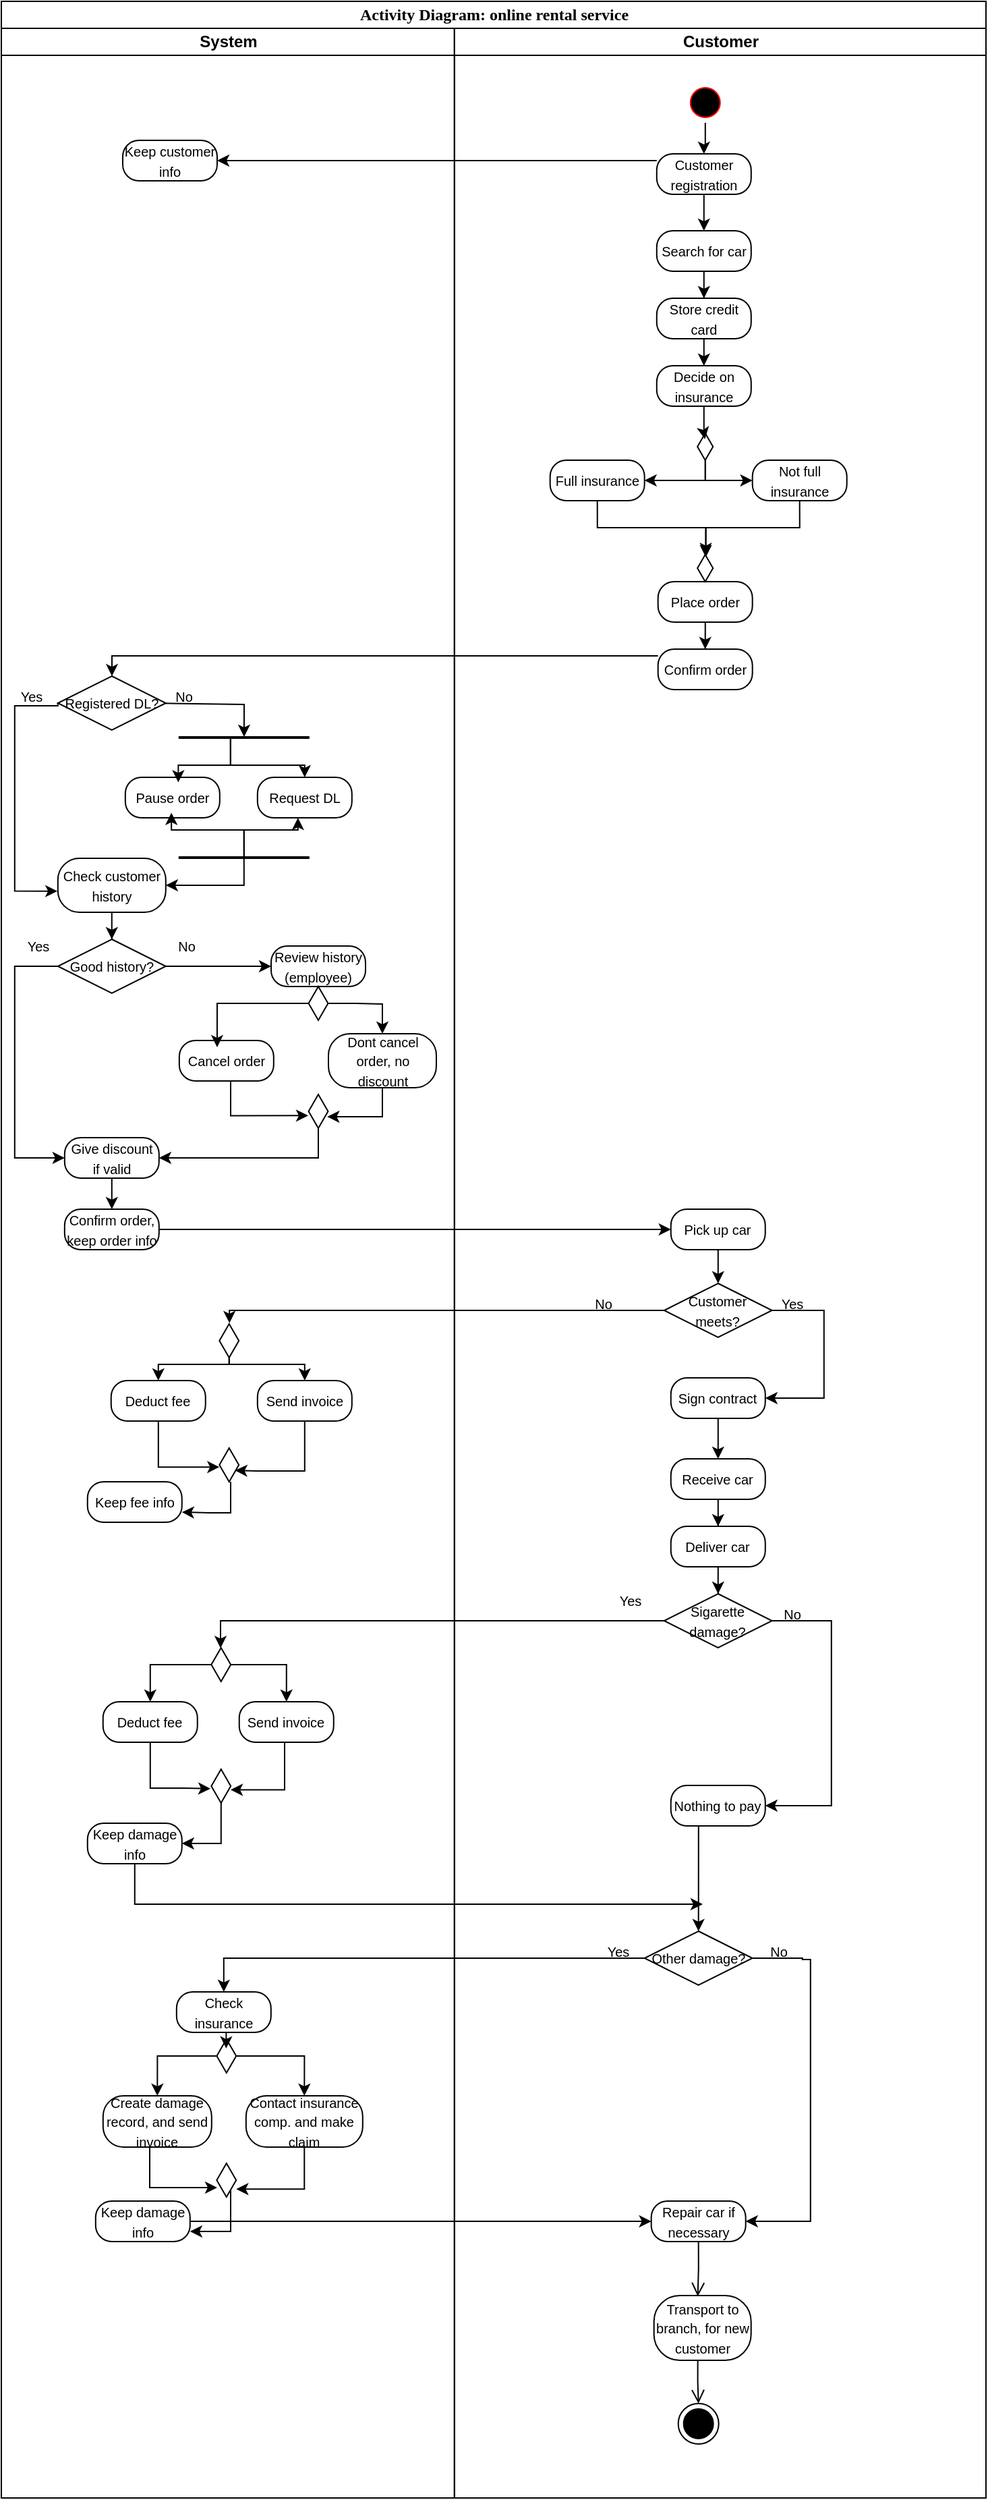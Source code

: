 <mxfile version="24.7.8">
  <diagram name="Page-1" id="0783ab3e-0a74-02c8-0abd-f7b4e66b4bec">
    <mxGraphModel dx="2044" dy="877" grid="1" gridSize="10" guides="1" tooltips="1" connect="1" arrows="1" fold="1" page="1" pageScale="1" pageWidth="850" pageHeight="1100" background="none" math="0" shadow="0">
      <root>
        <mxCell id="0" />
        <mxCell id="1" parent="0" />
        <mxCell id="1c1d494c118603dd-1" value="Activity Diagram: online rental service" style="swimlane;html=1;childLayout=stackLayout;startSize=20;rounded=0;shadow=0;comic=0;labelBackgroundColor=none;strokeWidth=1;fontFamily=Verdana;fontSize=12;align=center;" parent="1" vertex="1">
          <mxGeometry x="-210" y="20" width="730" height="1850" as="geometry" />
        </mxCell>
        <mxCell id="1c1d494c118603dd-2" value="System" style="swimlane;html=1;startSize=20;" parent="1c1d494c118603dd-1" vertex="1">
          <mxGeometry y="20" width="335.91" height="1830" as="geometry" />
        </mxCell>
        <mxCell id="yVqaCawpZ9pNyyLfmOrw-1" value="&lt;span style=&quot;font-size: 10px;&quot;&gt;Keep customer info&lt;/span&gt;" style="rounded=1;whiteSpace=wrap;html=1;arcSize=40;fontColor=#000000;fillColor=#FFFFFF;strokeColor=#050000;" parent="1c1d494c118603dd-2" vertex="1">
          <mxGeometry x="90" y="83" width="70" height="30" as="geometry" />
        </mxCell>
        <mxCell id="yVqaCawpZ9pNyyLfmOrw-68" style="edgeStyle=orthogonalEdgeStyle;rounded=0;orthogonalLoop=1;jettySize=auto;html=1;" parent="1c1d494c118603dd-2" edge="1">
          <mxGeometry relative="1" as="geometry">
            <mxPoint x="179.97" y="525" as="targetPoint" />
            <mxPoint x="109.905" y="500.032" as="sourcePoint" />
            <Array as="points">
              <mxPoint x="179.92" y="501" />
            </Array>
          </mxGeometry>
        </mxCell>
        <mxCell id="yVqaCawpZ9pNyyLfmOrw-69" value="&lt;font style=&quot;font-size: 10px;&quot;&gt;Registered DL?&lt;/font&gt;" style="rhombus;whiteSpace=wrap;html=1;fontColor=#000000;fillColor=#FFFFFF;strokeColor=#000000;" parent="1c1d494c118603dd-2" vertex="1">
          <mxGeometry x="41.91" y="480" width="80" height="40" as="geometry" />
        </mxCell>
        <mxCell id="yVqaCawpZ9pNyyLfmOrw-70" style="edgeStyle=orthogonalEdgeStyle;rounded=0;orthogonalLoop=1;jettySize=auto;html=1;" parent="1c1d494c118603dd-2" source="yVqaCawpZ9pNyyLfmOrw-80" target="yVqaCawpZ9pNyyLfmOrw-72" edge="1">
          <mxGeometry relative="1" as="geometry">
            <Array as="points">
              <mxPoint x="179.91" y="635" />
            </Array>
          </mxGeometry>
        </mxCell>
        <mxCell id="yVqaCawpZ9pNyyLfmOrw-71" style="edgeStyle=orthogonalEdgeStyle;rounded=0;orthogonalLoop=1;jettySize=auto;html=1;entryX=0.5;entryY=0;entryDx=0;entryDy=0;" parent="1c1d494c118603dd-2" source="yVqaCawpZ9pNyyLfmOrw-72" target="yVqaCawpZ9pNyyLfmOrw-86" edge="1">
          <mxGeometry relative="1" as="geometry" />
        </mxCell>
        <mxCell id="yVqaCawpZ9pNyyLfmOrw-72" value="&lt;span style=&quot;font-size: 10px;&quot;&gt;Check customer history&lt;/span&gt;" style="rounded=1;whiteSpace=wrap;html=1;arcSize=40;fontColor=#000000;fillColor=#FFFFFF;strokeColor=#050000;" parent="1c1d494c118603dd-2" vertex="1">
          <mxGeometry x="41.91" y="615" width="80" height="40" as="geometry" />
        </mxCell>
        <mxCell id="yVqaCawpZ9pNyyLfmOrw-73" style="edgeStyle=orthogonalEdgeStyle;rounded=0;orthogonalLoop=1;jettySize=auto;html=1;entryX=-0.004;entryY=0.608;entryDx=0;entryDy=0;entryPerimeter=0;exitX=0;exitY=0.5;exitDx=0;exitDy=0;" parent="1c1d494c118603dd-2" source="yVqaCawpZ9pNyyLfmOrw-69" target="yVqaCawpZ9pNyyLfmOrw-72" edge="1">
          <mxGeometry relative="1" as="geometry">
            <Array as="points">
              <mxPoint x="41.92" y="502" />
              <mxPoint x="9.92" y="502" />
              <mxPoint x="9.92" y="639" />
            </Array>
          </mxGeometry>
        </mxCell>
        <mxCell id="yVqaCawpZ9pNyyLfmOrw-74" value="&lt;font style=&quot;font-size: 10px;&quot;&gt;Yes&lt;/font&gt;" style="text;html=1;align=center;verticalAlign=middle;resizable=0;points=[];autosize=1;strokeColor=none;fillColor=none;" parent="1c1d494c118603dd-2" vertex="1">
          <mxGeometry x="1.91" y="480" width="40" height="30" as="geometry" />
        </mxCell>
        <mxCell id="yVqaCawpZ9pNyyLfmOrw-75" style="edgeStyle=orthogonalEdgeStyle;rounded=0;orthogonalLoop=1;jettySize=auto;html=1;curved=0;entryX=0.5;entryY=0;entryDx=0;entryDy=0;" parent="1c1d494c118603dd-2" source="yVqaCawpZ9pNyyLfmOrw-76" target="yVqaCawpZ9pNyyLfmOrw-78" edge="1">
          <mxGeometry relative="1" as="geometry">
            <Array as="points">
              <mxPoint x="169.91" y="546" />
              <mxPoint x="224.91" y="546" />
            </Array>
          </mxGeometry>
        </mxCell>
        <mxCell id="yVqaCawpZ9pNyyLfmOrw-76" value="" style="html=1;points=[[0,0,0,0,5],[0,1,0,0,-5],[1,0,0,0,5],[1,1,0,0,-5]];perimeter=orthogonalPerimeter;outlineConnect=0;targetShapes=umlLifeline;portConstraint=eastwest;newEdgeStyle={&quot;curved&quot;:0,&quot;rounded&quot;:0};fillColor=#030303;direction=south;spacing=2;" parent="1c1d494c118603dd-2" vertex="1">
          <mxGeometry x="131.91" y="525" width="96" height="1" as="geometry" />
        </mxCell>
        <mxCell id="yVqaCawpZ9pNyyLfmOrw-77" value="&lt;font style=&quot;font-size: 10px;&quot;&gt;Pause order&lt;/font&gt;" style="rounded=1;whiteSpace=wrap;html=1;arcSize=40;fontColor=#000000;fillColor=#FFFFFF;strokeColor=#050000;" parent="1c1d494c118603dd-2" vertex="1">
          <mxGeometry x="91.91" y="555" width="70" height="30" as="geometry" />
        </mxCell>
        <mxCell id="yVqaCawpZ9pNyyLfmOrw-78" value="&lt;font style=&quot;font-size: 10px;&quot;&gt;Request DL&lt;/font&gt;" style="rounded=1;whiteSpace=wrap;html=1;arcSize=40;fontColor=#000000;fillColor=#FFFFFF;strokeColor=#050000;" parent="1c1d494c118603dd-2" vertex="1">
          <mxGeometry x="189.91" y="555" width="70" height="30" as="geometry" />
        </mxCell>
        <mxCell id="yVqaCawpZ9pNyyLfmOrw-79" style="edgeStyle=orthogonalEdgeStyle;rounded=0;orthogonalLoop=1;jettySize=auto;html=1;curved=0;entryX=0.561;entryY=0.123;entryDx=0;entryDy=0;entryPerimeter=0;" parent="1c1d494c118603dd-2" source="yVqaCawpZ9pNyyLfmOrw-76" target="yVqaCawpZ9pNyyLfmOrw-77" edge="1">
          <mxGeometry relative="1" as="geometry">
            <Array as="points">
              <mxPoint x="169.91" y="546" />
              <mxPoint x="130.91" y="546" />
            </Array>
          </mxGeometry>
        </mxCell>
        <mxCell id="yVqaCawpZ9pNyyLfmOrw-80" value="" style="html=1;points=[[0,0,0,0,5],[0,1,0,0,-5],[1,0,0,0,5],[1,1,0,0,-5]];perimeter=orthogonalPerimeter;outlineConnect=0;targetShapes=umlLifeline;portConstraint=eastwest;newEdgeStyle={&quot;curved&quot;:0,&quot;rounded&quot;:0};fillColor=#030303;direction=south;spacing=2;" parent="1c1d494c118603dd-2" vertex="1">
          <mxGeometry x="131.91" y="614" width="96" height="1" as="geometry" />
        </mxCell>
        <mxCell id="yVqaCawpZ9pNyyLfmOrw-81" style="edgeStyle=orthogonalEdgeStyle;rounded=0;orthogonalLoop=1;jettySize=auto;html=1;curved=0;" parent="1c1d494c118603dd-2" source="yVqaCawpZ9pNyyLfmOrw-80" target="yVqaCawpZ9pNyyLfmOrw-78" edge="1">
          <mxGeometry relative="1" as="geometry">
            <Array as="points">
              <mxPoint x="179.91" y="594" />
              <mxPoint x="219.91" y="594" />
            </Array>
          </mxGeometry>
        </mxCell>
        <mxCell id="yVqaCawpZ9pNyyLfmOrw-82" style="edgeStyle=orthogonalEdgeStyle;rounded=0;orthogonalLoop=1;jettySize=auto;html=1;curved=0;entryX=0.488;entryY=0.875;entryDx=0;entryDy=0;entryPerimeter=0;" parent="1c1d494c118603dd-2" source="yVqaCawpZ9pNyyLfmOrw-80" target="yVqaCawpZ9pNyyLfmOrw-77" edge="1">
          <mxGeometry relative="1" as="geometry">
            <Array as="points">
              <mxPoint x="179.91" y="594" />
              <mxPoint x="125.91" y="594" />
            </Array>
          </mxGeometry>
        </mxCell>
        <mxCell id="yVqaCawpZ9pNyyLfmOrw-83" value="&lt;font style=&quot;font-size: 10px;&quot;&gt;Confirm order, keep order info&lt;/font&gt;" style="rounded=1;whiteSpace=wrap;html=1;arcSize=40;fontColor=#000000;fillColor=#FFFFFF;strokeColor=#050000;" parent="1c1d494c118603dd-2" vertex="1">
          <mxGeometry x="46.91" y="875" width="70" height="30" as="geometry" />
        </mxCell>
        <mxCell id="yVqaCawpZ9pNyyLfmOrw-84" style="edgeStyle=orthogonalEdgeStyle;rounded=0;orthogonalLoop=1;jettySize=auto;html=1;entryX=0;entryY=0.5;entryDx=0;entryDy=0;" parent="1c1d494c118603dd-2" source="yVqaCawpZ9pNyyLfmOrw-86" target="yVqaCawpZ9pNyyLfmOrw-90" edge="1">
          <mxGeometry relative="1" as="geometry">
            <mxPoint x="9.91" y="835" as="targetPoint" />
            <Array as="points">
              <mxPoint x="9.92" y="695" />
              <mxPoint x="9.92" y="837" />
            </Array>
          </mxGeometry>
        </mxCell>
        <mxCell id="yVqaCawpZ9pNyyLfmOrw-124" style="edgeStyle=orthogonalEdgeStyle;rounded=0;orthogonalLoop=1;jettySize=auto;html=1;entryX=0;entryY=0.5;entryDx=0;entryDy=0;" parent="1c1d494c118603dd-2" source="yVqaCawpZ9pNyyLfmOrw-86" target="yVqaCawpZ9pNyyLfmOrw-91" edge="1">
          <mxGeometry relative="1" as="geometry" />
        </mxCell>
        <mxCell id="yVqaCawpZ9pNyyLfmOrw-86" value="&lt;font style=&quot;font-size: 10px;&quot;&gt;Good history?&lt;/font&gt;" style="rhombus;whiteSpace=wrap;html=1;" parent="1c1d494c118603dd-2" vertex="1">
          <mxGeometry x="41.91" y="675" width="80" height="40" as="geometry" />
        </mxCell>
        <mxCell id="yVqaCawpZ9pNyyLfmOrw-87" value="&lt;font style=&quot;font-size: 10px;&quot;&gt;Yes&lt;/font&gt;" style="text;html=1;align=center;verticalAlign=middle;resizable=0;points=[];autosize=1;strokeColor=none;fillColor=none;" parent="1c1d494c118603dd-2" vertex="1">
          <mxGeometry x="6.91" y="665" width="40" height="30" as="geometry" />
        </mxCell>
        <mxCell id="yVqaCawpZ9pNyyLfmOrw-88" value="&lt;font style=&quot;font-size: 10px;&quot;&gt;No&lt;/font&gt;" style="text;html=1;align=center;verticalAlign=middle;resizable=0;points=[];autosize=1;strokeColor=none;fillColor=none;" parent="1c1d494c118603dd-2" vertex="1">
          <mxGeometry x="116.91" y="665" width="40" height="30" as="geometry" />
        </mxCell>
        <mxCell id="yVqaCawpZ9pNyyLfmOrw-89" style="edgeStyle=orthogonalEdgeStyle;rounded=0;orthogonalLoop=1;jettySize=auto;html=1;entryX=0.5;entryY=0;entryDx=0;entryDy=0;" parent="1c1d494c118603dd-2" source="yVqaCawpZ9pNyyLfmOrw-90" target="yVqaCawpZ9pNyyLfmOrw-83" edge="1">
          <mxGeometry relative="1" as="geometry" />
        </mxCell>
        <mxCell id="yVqaCawpZ9pNyyLfmOrw-90" value="&lt;span style=&quot;font-size: 10px;&quot;&gt;Give discount if valid&lt;/span&gt;" style="rounded=1;whiteSpace=wrap;html=1;arcSize=40;fontColor=#000000;fillColor=#FFFFFF;strokeColor=#050000;" parent="1c1d494c118603dd-2" vertex="1">
          <mxGeometry x="46.91" y="822" width="70" height="30" as="geometry" />
        </mxCell>
        <mxCell id="yVqaCawpZ9pNyyLfmOrw-91" value="&lt;font style=&quot;font-size: 10px;&quot;&gt;Review history (employee)&lt;/font&gt;" style="rounded=1;whiteSpace=wrap;html=1;arcSize=40;fontColor=#000000;fillColor=#FFFFFF;strokeColor=#050000;" parent="1c1d494c118603dd-2" vertex="1">
          <mxGeometry x="200.0" y="680" width="70" height="30" as="geometry" />
        </mxCell>
        <mxCell id="yVqaCawpZ9pNyyLfmOrw-92" value="&lt;font style=&quot;font-size: 10px;&quot;&gt;Cancel order&lt;/font&gt;" style="rounded=1;whiteSpace=wrap;html=1;arcSize=40;fontColor=#000000;fillColor=#FFFFFF;strokeColor=#050000;" parent="1c1d494c118603dd-2" vertex="1">
          <mxGeometry x="131.91" y="750" width="70" height="30" as="geometry" />
        </mxCell>
        <mxCell id="yVqaCawpZ9pNyyLfmOrw-93" value="" style="edgeStyle=orthogonalEdgeStyle;html=1;verticalAlign=bottom;endArrow=open;endSize=8;strokeColor=#000000;rounded=0;entryX=1;entryY=0.5;entryDx=0;entryDy=0;" parent="1c1d494c118603dd-2" edge="1">
          <mxGeometry relative="1" as="geometry">
            <mxPoint x="219.91" y="821.0" as="targetPoint" />
            <mxPoint x="219.91" y="821" as="sourcePoint" />
            <Array as="points" />
          </mxGeometry>
        </mxCell>
        <mxCell id="yVqaCawpZ9pNyyLfmOrw-127" style="edgeStyle=orthogonalEdgeStyle;rounded=0;orthogonalLoop=1;jettySize=auto;html=1;entryX=0.5;entryY=0;entryDx=0;entryDy=0;" parent="1c1d494c118603dd-2" source="yVqaCawpZ9pNyyLfmOrw-96" target="yVqaCawpZ9pNyyLfmOrw-98" edge="1">
          <mxGeometry relative="1" as="geometry">
            <Array as="points">
              <mxPoint x="263" y="723" />
              <mxPoint x="283" y="723" />
            </Array>
          </mxGeometry>
        </mxCell>
        <mxCell id="yVqaCawpZ9pNyyLfmOrw-96" value="" style="html=1;whiteSpace=wrap;aspect=fixed;shape=isoRectangle;direction=north;" parent="1c1d494c118603dd-2" vertex="1">
          <mxGeometry x="227.5" y="710" width="15" height="25" as="geometry" />
        </mxCell>
        <mxCell id="yVqaCawpZ9pNyyLfmOrw-98" value="&lt;font style=&quot;font-size: 10px;&quot;&gt;Dont cancel order, no discount&lt;/font&gt;" style="rounded=1;whiteSpace=wrap;html=1;arcSize=40;fontColor=#000000;fillColor=#FFFFFF;strokeColor=#050000;" parent="1c1d494c118603dd-2" vertex="1">
          <mxGeometry x="242.5" y="745" width="80" height="40" as="geometry" />
        </mxCell>
        <mxCell id="yVqaCawpZ9pNyyLfmOrw-130" style="edgeStyle=orthogonalEdgeStyle;rounded=0;orthogonalLoop=1;jettySize=auto;html=1;entryX=1;entryY=0.5;entryDx=0;entryDy=0;" parent="1c1d494c118603dd-2" source="yVqaCawpZ9pNyyLfmOrw-99" target="yVqaCawpZ9pNyyLfmOrw-90" edge="1">
          <mxGeometry relative="1" as="geometry">
            <Array as="points">
              <mxPoint x="235" y="837" />
            </Array>
          </mxGeometry>
        </mxCell>
        <mxCell id="yVqaCawpZ9pNyyLfmOrw-99" value="" style="html=1;whiteSpace=wrap;aspect=fixed;shape=isoRectangle;direction=north;" parent="1c1d494c118603dd-2" vertex="1">
          <mxGeometry x="227.5" y="790" width="15" height="25" as="geometry" />
        </mxCell>
        <mxCell id="yVqaCawpZ9pNyyLfmOrw-102" value="&lt;font style=&quot;font-size: 10px;&quot;&gt;No&lt;/font&gt;" style="text;html=1;align=center;verticalAlign=middle;resizable=0;points=[];autosize=1;strokeColor=none;fillColor=none;" parent="1c1d494c118603dd-2" vertex="1">
          <mxGeometry x="114.91" y="480" width="40" height="30" as="geometry" />
        </mxCell>
        <mxCell id="yVqaCawpZ9pNyyLfmOrw-126" style="edgeStyle=orthogonalEdgeStyle;rounded=0;orthogonalLoop=1;jettySize=auto;html=1;entryX=0.401;entryY=0.167;entryDx=0;entryDy=0;entryPerimeter=0;" parent="1c1d494c118603dd-2" source="yVqaCawpZ9pNyyLfmOrw-96" target="yVqaCawpZ9pNyyLfmOrw-92" edge="1">
          <mxGeometry relative="1" as="geometry" />
        </mxCell>
        <mxCell id="yVqaCawpZ9pNyyLfmOrw-128" style="edgeStyle=orthogonalEdgeStyle;rounded=0;orthogonalLoop=1;jettySize=auto;html=1;entryX=0.34;entryY=0.944;entryDx=0;entryDy=0;entryPerimeter=0;" parent="1c1d494c118603dd-2" source="yVqaCawpZ9pNyyLfmOrw-98" target="yVqaCawpZ9pNyyLfmOrw-99" edge="1">
          <mxGeometry relative="1" as="geometry" />
        </mxCell>
        <mxCell id="yVqaCawpZ9pNyyLfmOrw-129" style="edgeStyle=orthogonalEdgeStyle;rounded=0;orthogonalLoop=1;jettySize=auto;html=1;entryX=0.373;entryY=0;entryDx=0;entryDy=0;entryPerimeter=0;" parent="1c1d494c118603dd-2" source="yVqaCawpZ9pNyyLfmOrw-92" target="yVqaCawpZ9pNyyLfmOrw-99" edge="1">
          <mxGeometry relative="1" as="geometry">
            <Array as="points">
              <mxPoint x="170" y="806" />
            </Array>
          </mxGeometry>
        </mxCell>
        <mxCell id="yVqaCawpZ9pNyyLfmOrw-158" value="&lt;span style=&quot;font-size: 10px;&quot;&gt;Deduct fee&lt;/span&gt;" style="rounded=1;whiteSpace=wrap;html=1;arcSize=40;fontColor=#000000;fillColor=#FFFFFF;strokeColor=#050000;" parent="1c1d494c118603dd-2" vertex="1">
          <mxGeometry x="81.38" y="1002" width="70" height="30" as="geometry" />
        </mxCell>
        <mxCell id="yVqaCawpZ9pNyyLfmOrw-171" style="edgeStyle=orthogonalEdgeStyle;rounded=0;orthogonalLoop=1;jettySize=auto;html=1;entryX=0.5;entryY=0;entryDx=0;entryDy=0;" parent="1c1d494c118603dd-2" source="yVqaCawpZ9pNyyLfmOrw-159" target="yVqaCawpZ9pNyyLfmOrw-145" edge="1">
          <mxGeometry relative="1" as="geometry">
            <Array as="points">
              <mxPoint x="169" y="990" />
              <mxPoint x="225" y="990" />
            </Array>
          </mxGeometry>
        </mxCell>
        <mxCell id="yVqaCawpZ9pNyyLfmOrw-172" style="edgeStyle=orthogonalEdgeStyle;rounded=0;orthogonalLoop=1;jettySize=auto;html=1;entryX=0.5;entryY=0;entryDx=0;entryDy=0;" parent="1c1d494c118603dd-2" source="yVqaCawpZ9pNyyLfmOrw-159" target="yVqaCawpZ9pNyyLfmOrw-158" edge="1">
          <mxGeometry relative="1" as="geometry">
            <Array as="points">
              <mxPoint x="169" y="990" />
              <mxPoint x="116" y="990" />
            </Array>
          </mxGeometry>
        </mxCell>
        <mxCell id="yVqaCawpZ9pNyyLfmOrw-159" value="" style="html=1;whiteSpace=wrap;aspect=fixed;shape=isoRectangle;direction=north;" parent="1c1d494c118603dd-2" vertex="1">
          <mxGeometry x="161.38" y="960" width="15" height="25" as="geometry" />
        </mxCell>
        <mxCell id="yVqaCawpZ9pNyyLfmOrw-175" style="edgeStyle=orthogonalEdgeStyle;rounded=0;orthogonalLoop=1;jettySize=auto;html=1;entryX=1;entryY=0.75;entryDx=0;entryDy=0;" parent="1c1d494c118603dd-2" source="yVqaCawpZ9pNyyLfmOrw-160" target="yVqaCawpZ9pNyyLfmOrw-165" edge="1">
          <mxGeometry relative="1" as="geometry">
            <mxPoint x="168.88" y="1100" as="targetPoint" />
            <Array as="points">
              <mxPoint x="170" y="1100" />
              <mxPoint x="154" y="1100" />
            </Array>
          </mxGeometry>
        </mxCell>
        <mxCell id="yVqaCawpZ9pNyyLfmOrw-160" value="" style="html=1;whiteSpace=wrap;aspect=fixed;shape=isoRectangle;direction=north;" parent="1c1d494c118603dd-2" vertex="1">
          <mxGeometry x="161.38" y="1052" width="15" height="25" as="geometry" />
        </mxCell>
        <mxCell id="yVqaCawpZ9pNyyLfmOrw-165" value="&lt;span style=&quot;font-size: 10px;&quot;&gt;Keep fee info&lt;/span&gt;" style="rounded=1;whiteSpace=wrap;html=1;arcSize=40;fontColor=#000000;fillColor=#FFFFFF;strokeColor=#050000;" parent="1c1d494c118603dd-2" vertex="1">
          <mxGeometry x="63.88" y="1077" width="70" height="30" as="geometry" />
        </mxCell>
        <mxCell id="yVqaCawpZ9pNyyLfmOrw-145" value="&lt;span style=&quot;font-size: 10px;&quot;&gt;Send invoice&lt;/span&gt;" style="rounded=1;whiteSpace=wrap;html=1;arcSize=40;fontColor=#000000;fillColor=#FFFFFF;strokeColor=#050000;" parent="1c1d494c118603dd-2" vertex="1">
          <mxGeometry x="189.91" y="1002" width="70" height="30" as="geometry" />
        </mxCell>
        <mxCell id="yVqaCawpZ9pNyyLfmOrw-173" style="edgeStyle=orthogonalEdgeStyle;rounded=0;orthogonalLoop=1;jettySize=auto;html=1;entryX=0.337;entryY=0.797;entryDx=0;entryDy=0;entryPerimeter=0;" parent="1c1d494c118603dd-2" source="yVqaCawpZ9pNyyLfmOrw-145" target="yVqaCawpZ9pNyyLfmOrw-160" edge="1">
          <mxGeometry relative="1" as="geometry">
            <Array as="points">
              <mxPoint x="225" y="1069" />
              <mxPoint x="190" y="1069" />
            </Array>
          </mxGeometry>
        </mxCell>
        <mxCell id="yVqaCawpZ9pNyyLfmOrw-174" style="edgeStyle=orthogonalEdgeStyle;rounded=0;orthogonalLoop=1;jettySize=auto;html=1;entryX=0.437;entryY=0.019;entryDx=0;entryDy=0;entryPerimeter=0;" parent="1c1d494c118603dd-2" source="yVqaCawpZ9pNyyLfmOrw-158" target="yVqaCawpZ9pNyyLfmOrw-160" edge="1">
          <mxGeometry relative="1" as="geometry">
            <Array as="points">
              <mxPoint x="116" y="1066" />
            </Array>
          </mxGeometry>
        </mxCell>
        <mxCell id="yVqaCawpZ9pNyyLfmOrw-195" value="&lt;span style=&quot;font-size: 10px;&quot;&gt;Deduct fee&lt;/span&gt;" style="rounded=1;whiteSpace=wrap;html=1;arcSize=40;fontColor=#000000;fillColor=#FFFFFF;strokeColor=#050000;" parent="1c1d494c118603dd-2" vertex="1">
          <mxGeometry x="75.38" y="1240" width="70" height="30" as="geometry" />
        </mxCell>
        <mxCell id="yVqaCawpZ9pNyyLfmOrw-196" value="&lt;span style=&quot;font-size: 10px;&quot;&gt;Send invoice&lt;/span&gt;" style="rounded=1;whiteSpace=wrap;html=1;arcSize=40;fontColor=#000000;fillColor=#FFFFFF;strokeColor=#050000;" parent="1c1d494c118603dd-2" vertex="1">
          <mxGeometry x="176.38" y="1240" width="70" height="30" as="geometry" />
        </mxCell>
        <mxCell id="yVqaCawpZ9pNyyLfmOrw-209" style="edgeStyle=orthogonalEdgeStyle;rounded=0;orthogonalLoop=1;jettySize=auto;html=1;" parent="1c1d494c118603dd-2" source="yVqaCawpZ9pNyyLfmOrw-197" target="yVqaCawpZ9pNyyLfmOrw-195" edge="1">
          <mxGeometry relative="1" as="geometry" />
        </mxCell>
        <mxCell id="yVqaCawpZ9pNyyLfmOrw-210" style="edgeStyle=orthogonalEdgeStyle;rounded=0;orthogonalLoop=1;jettySize=auto;html=1;entryX=0.5;entryY=0;entryDx=0;entryDy=0;" parent="1c1d494c118603dd-2" source="yVqaCawpZ9pNyyLfmOrw-197" target="yVqaCawpZ9pNyyLfmOrw-196" edge="1">
          <mxGeometry relative="1" as="geometry" />
        </mxCell>
        <mxCell id="yVqaCawpZ9pNyyLfmOrw-197" value="" style="html=1;whiteSpace=wrap;aspect=fixed;shape=isoRectangle;direction=north;" parent="1c1d494c118603dd-2" vertex="1">
          <mxGeometry x="155.38" y="1200" width="15" height="25" as="geometry" />
        </mxCell>
        <mxCell id="yVqaCawpZ9pNyyLfmOrw-214" style="edgeStyle=orthogonalEdgeStyle;rounded=0;orthogonalLoop=1;jettySize=auto;html=1;entryX=1;entryY=0.5;entryDx=0;entryDy=0;" parent="1c1d494c118603dd-2" source="yVqaCawpZ9pNyyLfmOrw-198" target="yVqaCawpZ9pNyyLfmOrw-203" edge="1">
          <mxGeometry relative="1" as="geometry">
            <Array as="points">
              <mxPoint x="163" y="1345" />
            </Array>
          </mxGeometry>
        </mxCell>
        <mxCell id="yVqaCawpZ9pNyyLfmOrw-198" value="" style="html=1;whiteSpace=wrap;aspect=fixed;shape=isoRectangle;direction=north;" parent="1c1d494c118603dd-2" vertex="1">
          <mxGeometry x="155.38" y="1290" width="15" height="25" as="geometry" />
        </mxCell>
        <mxCell id="yVqaCawpZ9pNyyLfmOrw-242" style="edgeStyle=orthogonalEdgeStyle;rounded=0;orthogonalLoop=1;jettySize=auto;html=1;" parent="1c1d494c118603dd-2" source="yVqaCawpZ9pNyyLfmOrw-203" edge="1">
          <mxGeometry relative="1" as="geometry">
            <mxPoint x="520" y="1390" as="targetPoint" />
            <Array as="points">
              <mxPoint x="99" y="1390" />
            </Array>
          </mxGeometry>
        </mxCell>
        <mxCell id="yVqaCawpZ9pNyyLfmOrw-203" value="&lt;span style=&quot;font-size: 10px;&quot;&gt;Keep damage info&lt;/span&gt;" style="rounded=1;whiteSpace=wrap;html=1;arcSize=40;fontColor=#000000;fillColor=#FFFFFF;strokeColor=#050000;" parent="1c1d494c118603dd-2" vertex="1">
          <mxGeometry x="63.88" y="1330" width="70" height="30" as="geometry" />
        </mxCell>
        <mxCell id="yVqaCawpZ9pNyyLfmOrw-211" style="edgeStyle=orthogonalEdgeStyle;rounded=0;orthogonalLoop=1;jettySize=auto;html=1;entryX=0.39;entryY=0.975;entryDx=0;entryDy=0;entryPerimeter=0;" parent="1c1d494c118603dd-2" source="yVqaCawpZ9pNyyLfmOrw-196" target="yVqaCawpZ9pNyyLfmOrw-198" edge="1">
          <mxGeometry relative="1" as="geometry">
            <Array as="points">
              <mxPoint x="210" y="1305" />
            </Array>
          </mxGeometry>
        </mxCell>
        <mxCell id="yVqaCawpZ9pNyyLfmOrw-213" style="edgeStyle=orthogonalEdgeStyle;rounded=0;orthogonalLoop=1;jettySize=auto;html=1;entryX=0.423;entryY=-0.025;entryDx=0;entryDy=0;entryPerimeter=0;" parent="1c1d494c118603dd-2" source="yVqaCawpZ9pNyyLfmOrw-195" target="yVqaCawpZ9pNyyLfmOrw-198" edge="1">
          <mxGeometry relative="1" as="geometry">
            <Array as="points">
              <mxPoint x="110" y="1304" />
              <mxPoint x="135" y="1304" />
            </Array>
          </mxGeometry>
        </mxCell>
        <mxCell id="yVqaCawpZ9pNyyLfmOrw-244" value="&lt;span style=&quot;font-size: 10px;&quot;&gt;Create damage record, and send invoice&lt;/span&gt;" style="rounded=1;whiteSpace=wrap;html=1;arcSize=40;fontColor=#000000;fillColor=#FFFFFF;strokeColor=#050000;" parent="1c1d494c118603dd-2" vertex="1">
          <mxGeometry x="75.41" y="1532" width="80.5" height="38" as="geometry" />
        </mxCell>
        <mxCell id="yVqaCawpZ9pNyyLfmOrw-268" style="edgeStyle=orthogonalEdgeStyle;rounded=0;orthogonalLoop=1;jettySize=auto;html=1;entryX=0.237;entryY=0.984;entryDx=0;entryDy=0;entryPerimeter=0;" parent="1c1d494c118603dd-2" source="yVqaCawpZ9pNyyLfmOrw-245" target="yVqaCawpZ9pNyyLfmOrw-247" edge="1">
          <mxGeometry relative="1" as="geometry">
            <mxPoint x="224.66" y="1610" as="targetPoint" />
            <Array as="points">
              <mxPoint x="225" y="1601" />
            </Array>
          </mxGeometry>
        </mxCell>
        <mxCell id="yVqaCawpZ9pNyyLfmOrw-245" value="&lt;span style=&quot;font-size: 10px;&quot;&gt;Contact insurance comp. and make claim&lt;/span&gt;" style="rounded=1;whiteSpace=wrap;html=1;arcSize=40;fontColor=#000000;fillColor=#FFFFFF;strokeColor=#050000;" parent="1c1d494c118603dd-2" vertex="1">
          <mxGeometry x="181.41" y="1532" width="86.5" height="38" as="geometry" />
        </mxCell>
        <mxCell id="yVqaCawpZ9pNyyLfmOrw-259" style="edgeStyle=orthogonalEdgeStyle;rounded=0;orthogonalLoop=1;jettySize=auto;html=1;entryX=0.5;entryY=0;entryDx=0;entryDy=0;" parent="1c1d494c118603dd-2" source="yVqaCawpZ9pNyyLfmOrw-246" target="yVqaCawpZ9pNyyLfmOrw-245" edge="1">
          <mxGeometry relative="1" as="geometry" />
        </mxCell>
        <mxCell id="yVqaCawpZ9pNyyLfmOrw-260" style="edgeStyle=orthogonalEdgeStyle;rounded=0;orthogonalLoop=1;jettySize=auto;html=1;entryX=0.5;entryY=0;entryDx=0;entryDy=0;" parent="1c1d494c118603dd-2" source="yVqaCawpZ9pNyyLfmOrw-246" target="yVqaCawpZ9pNyyLfmOrw-244" edge="1">
          <mxGeometry relative="1" as="geometry" />
        </mxCell>
        <mxCell id="yVqaCawpZ9pNyyLfmOrw-246" value="" style="html=1;whiteSpace=wrap;aspect=fixed;shape=isoRectangle;direction=north;" parent="1c1d494c118603dd-2" vertex="1">
          <mxGeometry x="159.41" y="1490" width="15" height="25" as="geometry" />
        </mxCell>
        <mxCell id="yVqaCawpZ9pNyyLfmOrw-263" style="edgeStyle=orthogonalEdgeStyle;rounded=0;orthogonalLoop=1;jettySize=auto;html=1;entryX=1;entryY=0.75;entryDx=0;entryDy=0;exitX=0.237;exitY=0.428;exitDx=0;exitDy=0;exitPerimeter=0;" parent="1c1d494c118603dd-2" source="yVqaCawpZ9pNyyLfmOrw-247" target="yVqaCawpZ9pNyyLfmOrw-254" edge="1">
          <mxGeometry relative="1" as="geometry">
            <Array as="points">
              <mxPoint x="170" y="1601" />
              <mxPoint x="170" y="1633" />
            </Array>
          </mxGeometry>
        </mxCell>
        <mxCell id="yVqaCawpZ9pNyyLfmOrw-247" value="" style="html=1;whiteSpace=wrap;aspect=fixed;shape=isoRectangle;direction=north;" parent="1c1d494c118603dd-2" vertex="1">
          <mxGeometry x="159.41" y="1582" width="15" height="25" as="geometry" />
        </mxCell>
        <mxCell id="yVqaCawpZ9pNyyLfmOrw-252" value="&lt;span style=&quot;font-size: 10px;&quot;&gt;Check insurance&lt;/span&gt;" style="rounded=1;whiteSpace=wrap;html=1;arcSize=40;fontColor=#000000;fillColor=#FFFFFF;strokeColor=#050000;" parent="1c1d494c118603dd-2" vertex="1">
          <mxGeometry x="129.91" y="1455" width="70" height="30" as="geometry" />
        </mxCell>
        <mxCell id="yVqaCawpZ9pNyyLfmOrw-254" value="&lt;span style=&quot;font-size: 10px;&quot;&gt;Keep damage info&lt;/span&gt;" style="rounded=1;whiteSpace=wrap;html=1;arcSize=40;fontColor=#000000;fillColor=#FFFFFF;strokeColor=#050000;" parent="1c1d494c118603dd-2" vertex="1">
          <mxGeometry x="69.91" y="1610" width="70" height="30" as="geometry" />
        </mxCell>
        <mxCell id="yVqaCawpZ9pNyyLfmOrw-258" style="edgeStyle=orthogonalEdgeStyle;rounded=0;orthogonalLoop=1;jettySize=auto;html=1;exitX=0.5;exitY=1;exitDx=0;exitDy=0;entryX=0.723;entryY=0.484;entryDx=0;entryDy=0;entryPerimeter=0;" parent="1c1d494c118603dd-2" source="yVqaCawpZ9pNyyLfmOrw-252" target="yVqaCawpZ9pNyyLfmOrw-246" edge="1">
          <mxGeometry relative="1" as="geometry" />
        </mxCell>
        <mxCell id="yVqaCawpZ9pNyyLfmOrw-262" style="edgeStyle=orthogonalEdgeStyle;rounded=0;orthogonalLoop=1;jettySize=auto;html=1;entryX=0.28;entryY=0.039;entryDx=0;entryDy=0;entryPerimeter=0;" parent="1c1d494c118603dd-2" source="yVqaCawpZ9pNyyLfmOrw-244" target="yVqaCawpZ9pNyyLfmOrw-247" edge="1">
          <mxGeometry relative="1" as="geometry">
            <Array as="points">
              <mxPoint x="110" y="1600" />
            </Array>
          </mxGeometry>
        </mxCell>
        <mxCell id="1c1d494c118603dd-3" value="Customer" style="swimlane;html=1;startSize=20;" parent="1c1d494c118603dd-1" vertex="1">
          <mxGeometry x="335.91" y="20" width="394.09" height="1830" as="geometry" />
        </mxCell>
        <mxCell id="yVqaCawpZ9pNyyLfmOrw-15" style="edgeStyle=orthogonalEdgeStyle;rounded=0;orthogonalLoop=1;jettySize=auto;html=1;entryX=0.5;entryY=0;entryDx=0;entryDy=0;" parent="1c1d494c118603dd-3" source="yVqaCawpZ9pNyyLfmOrw-12" target="yVqaCawpZ9pNyyLfmOrw-13" edge="1">
          <mxGeometry relative="1" as="geometry" />
        </mxCell>
        <mxCell id="yVqaCawpZ9pNyyLfmOrw-12" value="&lt;font style=&quot;font-size: 10px;&quot;&gt;Customer registration&lt;/font&gt;" style="rounded=1;whiteSpace=wrap;html=1;arcSize=40;fontColor=#000000;fillColor=#FFFFFF;strokeColor=#050000;" parent="1c1d494c118603dd-3" vertex="1">
          <mxGeometry x="149.99" y="93" width="70" height="30" as="geometry" />
        </mxCell>
        <mxCell id="yVqaCawpZ9pNyyLfmOrw-16" style="edgeStyle=orthogonalEdgeStyle;rounded=0;orthogonalLoop=1;jettySize=auto;html=1;entryX=0.5;entryY=0;entryDx=0;entryDy=0;" parent="1c1d494c118603dd-3" source="yVqaCawpZ9pNyyLfmOrw-13" target="yVqaCawpZ9pNyyLfmOrw-14" edge="1">
          <mxGeometry relative="1" as="geometry" />
        </mxCell>
        <mxCell id="yVqaCawpZ9pNyyLfmOrw-13" value="&lt;font style=&quot;font-size: 10px;&quot;&gt;Search for car&lt;/font&gt;" style="rounded=1;whiteSpace=wrap;html=1;arcSize=40;fontColor=#000000;fillColor=#FFFFFF;strokeColor=#050000;" parent="1c1d494c118603dd-3" vertex="1">
          <mxGeometry x="149.99" y="150" width="70" height="30" as="geometry" />
        </mxCell>
        <mxCell id="yVqaCawpZ9pNyyLfmOrw-264" style="edgeStyle=orthogonalEdgeStyle;rounded=0;orthogonalLoop=1;jettySize=auto;html=1;entryX=0.5;entryY=0;entryDx=0;entryDy=0;" parent="1c1d494c118603dd-3" source="yVqaCawpZ9pNyyLfmOrw-14" target="yVqaCawpZ9pNyyLfmOrw-108" edge="1">
          <mxGeometry relative="1" as="geometry" />
        </mxCell>
        <mxCell id="yVqaCawpZ9pNyyLfmOrw-14" value="&lt;font style=&quot;font-size: 10px;&quot;&gt;Store credit card&lt;/font&gt;" style="rounded=1;whiteSpace=wrap;html=1;arcSize=40;fontColor=#000000;fillColor=#FFFFFF;strokeColor=#050000;" parent="1c1d494c118603dd-3" vertex="1">
          <mxGeometry x="149.99" y="200" width="70" height="30" as="geometry" />
        </mxCell>
        <mxCell id="yVqaCawpZ9pNyyLfmOrw-120" style="edgeStyle=orthogonalEdgeStyle;rounded=0;orthogonalLoop=1;jettySize=auto;html=1;entryX=0.5;entryY=0;entryDx=0;entryDy=0;" parent="1c1d494c118603dd-3" source="yVqaCawpZ9pNyyLfmOrw-18" target="yVqaCawpZ9pNyyLfmOrw-20" edge="1">
          <mxGeometry relative="1" as="geometry" />
        </mxCell>
        <mxCell id="yVqaCawpZ9pNyyLfmOrw-18" value="&lt;font style=&quot;font-size: 10px;&quot;&gt;Place order&lt;/font&gt;" style="rounded=1;whiteSpace=wrap;html=1;arcSize=40;fontColor=#000000;fillColor=#FFFFFF;strokeColor=#050000;" parent="1c1d494c118603dd-3" vertex="1">
          <mxGeometry x="150.94" y="410" width="70" height="30" as="geometry" />
        </mxCell>
        <mxCell id="yVqaCawpZ9pNyyLfmOrw-20" value="&lt;font style=&quot;font-size: 10px;&quot;&gt;Confirm order&lt;/font&gt;" style="rounded=1;whiteSpace=wrap;html=1;arcSize=40;fontColor=#000000;fillColor=#FFFFFF;strokeColor=#050000;" parent="1c1d494c118603dd-3" vertex="1">
          <mxGeometry x="150.94" y="460" width="70" height="30" as="geometry" />
        </mxCell>
        <mxCell id="yVqaCawpZ9pNyyLfmOrw-22" value="" style="edgeStyle=orthogonalEdgeStyle;html=1;verticalAlign=bottom;endArrow=open;endSize=8;strokeColor=#000000;rounded=0;" parent="1c1d494c118603dd-3" edge="1">
          <mxGeometry relative="1" as="geometry">
            <mxPoint x="185.99" y="280" as="targetPoint" />
            <mxPoint x="185.99" y="280" as="sourcePoint" />
            <Array as="points" />
          </mxGeometry>
        </mxCell>
        <mxCell id="yVqaCawpZ9pNyyLfmOrw-104" style="edgeStyle=orthogonalEdgeStyle;rounded=0;orthogonalLoop=1;jettySize=auto;html=1;entryX=0.5;entryY=0;entryDx=0;entryDy=0;" parent="1c1d494c118603dd-3" source="yVqaCawpZ9pNyyLfmOrw-8" target="yVqaCawpZ9pNyyLfmOrw-12" edge="1">
          <mxGeometry relative="1" as="geometry" />
        </mxCell>
        <mxCell id="yVqaCawpZ9pNyyLfmOrw-8" value="" style="ellipse;html=1;shape=startState;fillColor=#000000;strokeColor=#ff0000;" parent="1c1d494c118603dd-3" vertex="1">
          <mxGeometry x="170.99" y="40" width="30" height="30" as="geometry" />
        </mxCell>
        <mxCell id="yVqaCawpZ9pNyyLfmOrw-108" value="&lt;font style=&quot;font-size: 10px;&quot;&gt;Decide on insurance&lt;/font&gt;" style="rounded=1;whiteSpace=wrap;html=1;arcSize=40;fontColor=#000000;fillColor=#FFFFFF;strokeColor=#050000;" parent="1c1d494c118603dd-3" vertex="1">
          <mxGeometry x="149.99" y="250" width="70" height="30" as="geometry" />
        </mxCell>
        <mxCell id="yVqaCawpZ9pNyyLfmOrw-112" style="edgeStyle=orthogonalEdgeStyle;rounded=0;orthogonalLoop=1;jettySize=auto;html=1;entryX=0;entryY=0.5;entryDx=0;entryDy=0;" parent="1c1d494c118603dd-3" source="yVqaCawpZ9pNyyLfmOrw-109" target="yVqaCawpZ9pNyyLfmOrw-111" edge="1">
          <mxGeometry relative="1" as="geometry">
            <Array as="points">
              <mxPoint x="185.94" y="335" />
            </Array>
          </mxGeometry>
        </mxCell>
        <mxCell id="yVqaCawpZ9pNyyLfmOrw-114" style="edgeStyle=orthogonalEdgeStyle;rounded=0;orthogonalLoop=1;jettySize=auto;html=1;entryX=1;entryY=0.5;entryDx=0;entryDy=0;" parent="1c1d494c118603dd-3" source="yVqaCawpZ9pNyyLfmOrw-109" target="yVqaCawpZ9pNyyLfmOrw-113" edge="1">
          <mxGeometry relative="1" as="geometry">
            <Array as="points">
              <mxPoint x="185.94" y="335" />
            </Array>
          </mxGeometry>
        </mxCell>
        <mxCell id="yVqaCawpZ9pNyyLfmOrw-109" value="" style="html=1;whiteSpace=wrap;aspect=fixed;shape=isoRectangle;direction=south;" parent="1c1d494c118603dd-3" vertex="1">
          <mxGeometry x="179.94" y="300" width="12" height="20" as="geometry" />
        </mxCell>
        <mxCell id="yVqaCawpZ9pNyyLfmOrw-116" style="edgeStyle=orthogonalEdgeStyle;rounded=0;orthogonalLoop=1;jettySize=auto;html=1;exitX=0.5;exitY=1;exitDx=0;exitDy=0;entryX=0.013;entryY=0.465;entryDx=0;entryDy=0;entryPerimeter=0;" parent="1c1d494c118603dd-3" source="yVqaCawpZ9pNyyLfmOrw-111" target="yVqaCawpZ9pNyyLfmOrw-115" edge="1">
          <mxGeometry relative="1" as="geometry">
            <mxPoint x="185.94" y="400" as="targetPoint" />
          </mxGeometry>
        </mxCell>
        <mxCell id="yVqaCawpZ9pNyyLfmOrw-111" value="&lt;font style=&quot;font-size: 10px;&quot;&gt;Not full insurance&lt;/font&gt;" style="rounded=1;whiteSpace=wrap;html=1;arcSize=40;fontColor=#000000;fillColor=#FFFFFF;strokeColor=#050000;" parent="1c1d494c118603dd-3" vertex="1">
          <mxGeometry x="220.94" y="320" width="70" height="30" as="geometry" />
        </mxCell>
        <mxCell id="yVqaCawpZ9pNyyLfmOrw-113" value="&lt;font style=&quot;font-size: 10px;&quot;&gt;Full insurance&lt;/font&gt;" style="rounded=1;whiteSpace=wrap;html=1;arcSize=40;fontColor=#000000;fillColor=#FFFFFF;strokeColor=#050000;" parent="1c1d494c118603dd-3" vertex="1">
          <mxGeometry x="70.94" y="320" width="70" height="30" as="geometry" />
        </mxCell>
        <mxCell id="yVqaCawpZ9pNyyLfmOrw-115" value="" style="html=1;whiteSpace=wrap;aspect=fixed;shape=isoRectangle;direction=south;" parent="1c1d494c118603dd-3" vertex="1">
          <mxGeometry x="179.94" y="390" width="12" height="20" as="geometry" />
        </mxCell>
        <mxCell id="yVqaCawpZ9pNyyLfmOrw-118" style="edgeStyle=orthogonalEdgeStyle;rounded=0;orthogonalLoop=1;jettySize=auto;html=1;entryX=0.096;entryY=0.465;entryDx=0;entryDy=0;entryPerimeter=0;exitX=0.5;exitY=1;exitDx=0;exitDy=0;" parent="1c1d494c118603dd-3" source="yVqaCawpZ9pNyyLfmOrw-113" target="yVqaCawpZ9pNyyLfmOrw-115" edge="1">
          <mxGeometry relative="1" as="geometry" />
        </mxCell>
        <mxCell id="yVqaCawpZ9pNyyLfmOrw-157" style="edgeStyle=orthogonalEdgeStyle;rounded=0;orthogonalLoop=1;jettySize=auto;html=1;entryX=0.5;entryY=0;entryDx=0;entryDy=0;" parent="1c1d494c118603dd-3" source="yVqaCawpZ9pNyyLfmOrw-131" target="yVqaCawpZ9pNyyLfmOrw-136" edge="1">
          <mxGeometry relative="1" as="geometry" />
        </mxCell>
        <mxCell id="yVqaCawpZ9pNyyLfmOrw-131" value="&lt;span style=&quot;font-size: 10px;&quot;&gt;Pick up car&lt;/span&gt;" style="rounded=1;whiteSpace=wrap;html=1;arcSize=40;fontColor=#000000;fillColor=#FFFFFF;strokeColor=#050000;" parent="1c1d494c118603dd-3" vertex="1">
          <mxGeometry x="160.47" y="875" width="70" height="30" as="geometry" />
        </mxCell>
        <mxCell id="yVqaCawpZ9pNyyLfmOrw-266" style="edgeStyle=orthogonalEdgeStyle;rounded=0;orthogonalLoop=1;jettySize=auto;html=1;entryX=1;entryY=0.5;entryDx=0;entryDy=0;" parent="1c1d494c118603dd-3" source="yVqaCawpZ9pNyyLfmOrw-136" target="yVqaCawpZ9pNyyLfmOrw-141" edge="1">
          <mxGeometry relative="1" as="geometry">
            <mxPoint x="294.09" y="1020" as="targetPoint" />
            <Array as="points">
              <mxPoint x="274" y="950" />
              <mxPoint x="274" y="1015" />
            </Array>
          </mxGeometry>
        </mxCell>
        <mxCell id="yVqaCawpZ9pNyyLfmOrw-136" value="&lt;span style=&quot;font-size: 10px;&quot;&gt;Customer meets?&lt;/span&gt;" style="rhombus;whiteSpace=wrap;html=1;" parent="1c1d494c118603dd-3" vertex="1">
          <mxGeometry x="155.48" y="930" width="80" height="40" as="geometry" />
        </mxCell>
        <mxCell id="yVqaCawpZ9pNyyLfmOrw-138" value="&lt;font style=&quot;font-size: 10px;&quot;&gt;No&lt;/font&gt;" style="text;html=1;align=center;verticalAlign=middle;resizable=0;points=[];autosize=1;strokeColor=none;fillColor=none;" parent="1c1d494c118603dd-3" vertex="1">
          <mxGeometry x="90.48" y="930" width="40" height="30" as="geometry" />
        </mxCell>
        <mxCell id="yVqaCawpZ9pNyyLfmOrw-140" value="&lt;font style=&quot;font-size: 10px;&quot;&gt;Yes&lt;/font&gt;" style="text;html=1;align=center;verticalAlign=middle;resizable=0;points=[];autosize=1;strokeColor=none;fillColor=none;" parent="1c1d494c118603dd-3" vertex="1">
          <mxGeometry x="230.47" y="930" width="40" height="30" as="geometry" />
        </mxCell>
        <mxCell id="yVqaCawpZ9pNyyLfmOrw-169" style="edgeStyle=orthogonalEdgeStyle;rounded=0;orthogonalLoop=1;jettySize=auto;html=1;" parent="1c1d494c118603dd-3" source="yVqaCawpZ9pNyyLfmOrw-141" target="yVqaCawpZ9pNyyLfmOrw-142" edge="1">
          <mxGeometry relative="1" as="geometry" />
        </mxCell>
        <mxCell id="yVqaCawpZ9pNyyLfmOrw-141" value="&lt;span style=&quot;font-size: 10px;&quot;&gt;Sign contract&lt;/span&gt;" style="rounded=1;whiteSpace=wrap;html=1;arcSize=40;fontColor=#000000;fillColor=#FFFFFF;strokeColor=#050000;" parent="1c1d494c118603dd-3" vertex="1">
          <mxGeometry x="160.48" y="1000" width="70" height="30" as="geometry" />
        </mxCell>
        <mxCell id="yVqaCawpZ9pNyyLfmOrw-170" style="edgeStyle=orthogonalEdgeStyle;rounded=0;orthogonalLoop=1;jettySize=auto;html=1;entryX=0.5;entryY=0;entryDx=0;entryDy=0;" parent="1c1d494c118603dd-3" source="yVqaCawpZ9pNyyLfmOrw-142" target="yVqaCawpZ9pNyyLfmOrw-153" edge="1">
          <mxGeometry relative="1" as="geometry" />
        </mxCell>
        <mxCell id="yVqaCawpZ9pNyyLfmOrw-142" value="&lt;span style=&quot;font-size: 10px;&quot;&gt;Receive car&lt;/span&gt;" style="rounded=1;whiteSpace=wrap;html=1;arcSize=40;fontColor=#000000;fillColor=#FFFFFF;strokeColor=#050000;" parent="1c1d494c118603dd-3" vertex="1">
          <mxGeometry x="160.48" y="1060" width="70" height="30" as="geometry" />
        </mxCell>
        <mxCell id="yVqaCawpZ9pNyyLfmOrw-194" style="edgeStyle=orthogonalEdgeStyle;rounded=0;orthogonalLoop=1;jettySize=auto;html=1;" parent="1c1d494c118603dd-3" source="yVqaCawpZ9pNyyLfmOrw-153" target="yVqaCawpZ9pNyyLfmOrw-176" edge="1">
          <mxGeometry relative="1" as="geometry" />
        </mxCell>
        <mxCell id="yVqaCawpZ9pNyyLfmOrw-153" value="&lt;span style=&quot;font-size: 10px;&quot;&gt;Deliver car&lt;/span&gt;" style="rounded=1;whiteSpace=wrap;html=1;arcSize=40;fontColor=#000000;fillColor=#FFFFFF;strokeColor=#050000;" parent="1c1d494c118603dd-3" vertex="1">
          <mxGeometry x="160.48" y="1110" width="70" height="30" as="geometry" />
        </mxCell>
        <mxCell id="yVqaCawpZ9pNyyLfmOrw-205" style="edgeStyle=orthogonalEdgeStyle;rounded=0;orthogonalLoop=1;jettySize=auto;html=1;entryX=1;entryY=0.5;entryDx=0;entryDy=0;" parent="1c1d494c118603dd-3" source="yVqaCawpZ9pNyyLfmOrw-176" target="yVqaCawpZ9pNyyLfmOrw-181" edge="1">
          <mxGeometry relative="1" as="geometry">
            <Array as="points">
              <mxPoint x="279.49" y="1180" />
              <mxPoint x="279.49" y="1317" />
            </Array>
          </mxGeometry>
        </mxCell>
        <mxCell id="yVqaCawpZ9pNyyLfmOrw-176" value="&lt;span style=&quot;font-size: 10px;&quot;&gt;Sigarette damage?&lt;/span&gt;" style="rhombus;whiteSpace=wrap;html=1;" parent="1c1d494c118603dd-3" vertex="1">
          <mxGeometry x="155.47" y="1160" width="80" height="40" as="geometry" />
        </mxCell>
        <mxCell id="yVqaCawpZ9pNyyLfmOrw-178" value="&lt;span style=&quot;font-size: 10px;&quot;&gt;Yes&lt;/span&gt;" style="text;html=1;align=center;verticalAlign=middle;resizable=0;points=[];autosize=1;strokeColor=none;fillColor=none;" parent="1c1d494c118603dd-3" vertex="1">
          <mxGeometry x="110.49" y="1150" width="40" height="30" as="geometry" />
        </mxCell>
        <mxCell id="yVqaCawpZ9pNyyLfmOrw-180" value="&lt;span style=&quot;font-size: 10px;&quot;&gt;No&lt;/span&gt;" style="text;html=1;align=center;verticalAlign=middle;resizable=0;points=[];autosize=1;strokeColor=none;fillColor=none;" parent="1c1d494c118603dd-3" vertex="1">
          <mxGeometry x="230.48" y="1160" width="40" height="30" as="geometry" />
        </mxCell>
        <mxCell id="yVqaCawpZ9pNyyLfmOrw-240" style="edgeStyle=orthogonalEdgeStyle;rounded=0;orthogonalLoop=1;jettySize=auto;html=1;entryX=0.5;entryY=0;entryDx=0;entryDy=0;" parent="1c1d494c118603dd-3" source="yVqaCawpZ9pNyyLfmOrw-181" target="yVqaCawpZ9pNyyLfmOrw-216" edge="1">
          <mxGeometry relative="1" as="geometry">
            <Array as="points">
              <mxPoint x="181" y="1350" />
              <mxPoint x="181" y="1350" />
            </Array>
          </mxGeometry>
        </mxCell>
        <mxCell id="yVqaCawpZ9pNyyLfmOrw-181" value="&lt;span style=&quot;font-size: 10px;&quot;&gt;Nothing to pay&lt;/span&gt;" style="rounded=1;whiteSpace=wrap;html=1;arcSize=40;fontColor=#000000;fillColor=#FFFFFF;strokeColor=#050000;" parent="1c1d494c118603dd-3" vertex="1">
          <mxGeometry x="160.47" y="1302" width="70" height="30" as="geometry" />
        </mxCell>
        <mxCell id="yVqaCawpZ9pNyyLfmOrw-256" style="edgeStyle=orthogonalEdgeStyle;rounded=0;orthogonalLoop=1;jettySize=auto;html=1;entryX=1;entryY=0.5;entryDx=0;entryDy=0;" parent="1c1d494c118603dd-3" source="yVqaCawpZ9pNyyLfmOrw-216" target="yVqaCawpZ9pNyyLfmOrw-221" edge="1">
          <mxGeometry relative="1" as="geometry">
            <mxPoint x="295.06" y="1570" as="targetPoint" />
            <Array as="points">
              <mxPoint x="258" y="1430" />
              <mxPoint x="258" y="1431" />
              <mxPoint x="264" y="1431" />
              <mxPoint x="264" y="1625" />
            </Array>
          </mxGeometry>
        </mxCell>
        <mxCell id="yVqaCawpZ9pNyyLfmOrw-216" value="&lt;span style=&quot;font-size: 10px;&quot;&gt;Other damage?&lt;/span&gt;" style="rhombus;whiteSpace=wrap;html=1;" parent="1c1d494c118603dd-3" vertex="1">
          <mxGeometry x="140.94" y="1410" width="80" height="40" as="geometry" />
        </mxCell>
        <mxCell id="yVqaCawpZ9pNyyLfmOrw-218" value="&lt;span style=&quot;font-size: 10px;&quot;&gt;Yes&lt;/span&gt;" style="text;html=1;align=center;verticalAlign=middle;resizable=0;points=[];autosize=1;strokeColor=none;fillColor=none;" parent="1c1d494c118603dd-3" vertex="1">
          <mxGeometry x="100.94" y="1410" width="40" height="30" as="geometry" />
        </mxCell>
        <mxCell id="yVqaCawpZ9pNyyLfmOrw-221" value="&lt;span style=&quot;font-size: 10px;&quot;&gt;Repair car if necessary&lt;/span&gt;" style="rounded=1;whiteSpace=wrap;html=1;arcSize=40;fontColor=#000000;fillColor=#FFFFFF;strokeColor=#050000;" parent="1c1d494c118603dd-3" vertex="1">
          <mxGeometry x="145.94" y="1610" width="70" height="30" as="geometry" />
        </mxCell>
        <mxCell id="yVqaCawpZ9pNyyLfmOrw-230" value="" style="edgeStyle=orthogonalEdgeStyle;html=1;verticalAlign=bottom;endArrow=open;endSize=8;strokeColor=#000000;rounded=0;exitX=0.5;exitY=1;exitDx=0;exitDy=0;entryX=0.451;entryY=0.013;entryDx=0;entryDy=0;entryPerimeter=0;" parent="1c1d494c118603dd-3" source="yVqaCawpZ9pNyyLfmOrw-221" target="yVqaCawpZ9pNyyLfmOrw-231" edge="1">
          <mxGeometry relative="1" as="geometry">
            <mxPoint x="180.67" y="1610" as="targetPoint" />
            <mxPoint x="180.67" y="1592" as="sourcePoint" />
            <Array as="points" />
          </mxGeometry>
        </mxCell>
        <mxCell id="yVqaCawpZ9pNyyLfmOrw-231" value="&lt;font style=&quot;font-size: 10px;&quot;&gt;Transport to branch, for new customer&lt;/font&gt;" style="rounded=1;whiteSpace=wrap;html=1;arcSize=40;fontColor=#000000;fillColor=#FFFFFF;strokeColor=#050000;" parent="1c1d494c118603dd-3" vertex="1">
          <mxGeometry x="147.94" y="1680" width="72" height="48" as="geometry" />
        </mxCell>
        <mxCell id="yVqaCawpZ9pNyyLfmOrw-243" value="&lt;font style=&quot;font-size: 10px;&quot;&gt;No&lt;/font&gt;" style="text;html=1;align=center;verticalAlign=middle;resizable=0;points=[];autosize=1;strokeColor=none;fillColor=none;" parent="1c1d494c118603dd-3" vertex="1">
          <mxGeometry x="219.94" y="1410" width="40" height="30" as="geometry" />
        </mxCell>
        <mxCell id="yVqaCawpZ9pNyyLfmOrw-265" style="edgeStyle=orthogonalEdgeStyle;rounded=0;orthogonalLoop=1;jettySize=auto;html=1;entryX=0.221;entryY=0.515;entryDx=0;entryDy=0;entryPerimeter=0;" parent="1c1d494c118603dd-3" source="yVqaCawpZ9pNyyLfmOrw-108" target="yVqaCawpZ9pNyyLfmOrw-109" edge="1">
          <mxGeometry relative="1" as="geometry" />
        </mxCell>
        <mxCell id="yVqaCawpZ9pNyyLfmOrw-106" style="edgeStyle=orthogonalEdgeStyle;rounded=0;orthogonalLoop=1;jettySize=auto;html=1;" parent="1c1d494c118603dd-1" source="yVqaCawpZ9pNyyLfmOrw-20" target="yVqaCawpZ9pNyyLfmOrw-69" edge="1">
          <mxGeometry relative="1" as="geometry">
            <mxPoint x="70" y="435" as="targetPoint" />
            <Array as="points">
              <mxPoint x="82" y="485" />
            </Array>
          </mxGeometry>
        </mxCell>
        <mxCell id="yVqaCawpZ9pNyyLfmOrw-107" style="edgeStyle=orthogonalEdgeStyle;rounded=0;orthogonalLoop=1;jettySize=auto;html=1;entryX=1;entryY=0.5;entryDx=0;entryDy=0;" parent="1c1d494c118603dd-1" source="yVqaCawpZ9pNyyLfmOrw-12" target="yVqaCawpZ9pNyyLfmOrw-1" edge="1">
          <mxGeometry relative="1" as="geometry">
            <Array as="points">
              <mxPoint x="410" y="118" />
              <mxPoint x="410" y="118" />
            </Array>
          </mxGeometry>
        </mxCell>
        <mxCell id="yVqaCawpZ9pNyyLfmOrw-135" style="edgeStyle=orthogonalEdgeStyle;rounded=0;orthogonalLoop=1;jettySize=auto;html=1;entryX=0;entryY=0.5;entryDx=0;entryDy=0;" parent="1c1d494c118603dd-1" source="yVqaCawpZ9pNyyLfmOrw-83" target="yVqaCawpZ9pNyyLfmOrw-131" edge="1">
          <mxGeometry relative="1" as="geometry">
            <mxPoint x="400" y="900" as="targetPoint" />
            <Array as="points">
              <mxPoint x="446" y="910" />
            </Array>
          </mxGeometry>
        </mxCell>
        <mxCell id="yVqaCawpZ9pNyyLfmOrw-167" style="edgeStyle=orthogonalEdgeStyle;rounded=0;orthogonalLoop=1;jettySize=auto;html=1;entryX=1.023;entryY=0.518;entryDx=0;entryDy=0;entryPerimeter=0;" parent="1c1d494c118603dd-1" source="yVqaCawpZ9pNyyLfmOrw-136" target="yVqaCawpZ9pNyyLfmOrw-159" edge="1">
          <mxGeometry relative="1" as="geometry">
            <Array as="points">
              <mxPoint x="169" y="970" />
            </Array>
          </mxGeometry>
        </mxCell>
        <mxCell id="yVqaCawpZ9pNyyLfmOrw-206" style="edgeStyle=orthogonalEdgeStyle;rounded=0;orthogonalLoop=1;jettySize=auto;html=1;entryX=0.99;entryY=0.475;entryDx=0;entryDy=0;entryPerimeter=0;" parent="1c1d494c118603dd-1" source="yVqaCawpZ9pNyyLfmOrw-176" target="yVqaCawpZ9pNyyLfmOrw-197" edge="1">
          <mxGeometry relative="1" as="geometry" />
        </mxCell>
        <mxCell id="yVqaCawpZ9pNyyLfmOrw-257" style="edgeStyle=orthogonalEdgeStyle;rounded=0;orthogonalLoop=1;jettySize=auto;html=1;entryX=0.5;entryY=0;entryDx=0;entryDy=0;" parent="1c1d494c118603dd-1" source="yVqaCawpZ9pNyyLfmOrw-216" target="yVqaCawpZ9pNyyLfmOrw-252" edge="1">
          <mxGeometry relative="1" as="geometry" />
        </mxCell>
        <mxCell id="tIuSFYxw8xB65GxLlJb9-1" style="edgeStyle=orthogonalEdgeStyle;rounded=0;orthogonalLoop=1;jettySize=auto;html=1;entryX=0;entryY=0.5;entryDx=0;entryDy=0;" edge="1" parent="1c1d494c118603dd-1" source="yVqaCawpZ9pNyyLfmOrw-254" target="yVqaCawpZ9pNyyLfmOrw-221">
          <mxGeometry relative="1" as="geometry">
            <mxPoint x="440" y="1590" as="targetPoint" />
          </mxGeometry>
        </mxCell>
        <mxCell id="yVqaCawpZ9pNyyLfmOrw-215" value="" style="ellipse;html=1;shape=endState;fillColor=#000000;strokeColor=#000000;" parent="1" vertex="1">
          <mxGeometry x="291.85" y="1800" width="30" height="30" as="geometry" />
        </mxCell>
        <mxCell id="yVqaCawpZ9pNyyLfmOrw-234" value="" style="edgeStyle=orthogonalEdgeStyle;html=1;verticalAlign=bottom;endArrow=open;endSize=8;strokeColor=#000000;rounded=0;exitX=0.451;exitY=0.991;exitDx=0;exitDy=0;entryX=0.5;entryY=0;entryDx=0;entryDy=0;exitPerimeter=0;" parent="1" source="yVqaCawpZ9pNyyLfmOrw-231" target="yVqaCawpZ9pNyyLfmOrw-215" edge="1">
          <mxGeometry relative="1" as="geometry">
            <mxPoint x="306.58" y="1728" as="targetPoint" />
            <mxPoint x="306.58" y="1710" as="sourcePoint" />
            <Array as="points" />
          </mxGeometry>
        </mxCell>
      </root>
    </mxGraphModel>
  </diagram>
</mxfile>

